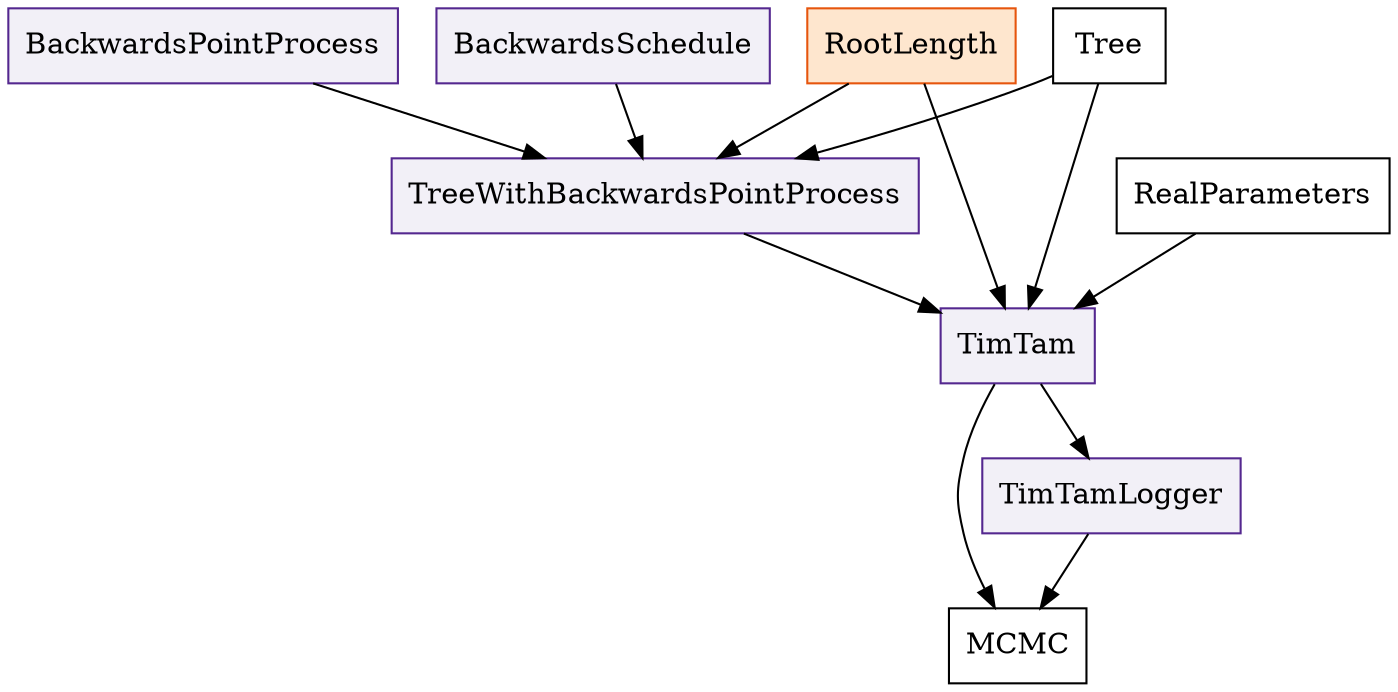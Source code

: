 /*
 Usage
 -----
 $ dot example-dag.dot -Tpng -o example-dag.png
*/
digraph G {
  TimTam [shape=box,
          style=filled,
          color="#54278f",
          fillcolor="#f2f0f7"];
  TimTamLogger [shape=box,
                style=filled,
                color="#54278f",
                fillcolor="#f2f0f7"];
  TreeWithBackwardsPointProcess [shape=box,
                                 style=filled,
                                 color="#54278f",
                                 fillcolor="#f2f0f7"];
  BackwardsPointProcess [shape=box,
                         style=filled,
                         color="#54278f",
                         fillcolor="#f2f0f7"];
  BackwardsSchedule [shape=box,
                     style=filled,
                     color="#54278f",
                     fillcolor="#f2f0f7"];
  RootLength [shape=box,
              style=filled,
              color="#e6550d",
              fillcolor="#fee6ce"];
  Tree [shape=box];
  RealParameters [shape=box];
  MCMC [shape=box];

  RootLength -> TimTam;
  RootLength -> TreeWithBackwardsPointProcess;
  BackwardsPointProcess -> TreeWithBackwardsPointProcess;
  BackwardsSchedule -> TreeWithBackwardsPointProcess;
  TreeWithBackwardsPointProcess -> TimTam;
  RealParameters -> TimTam;
  Tree -> TreeWithBackwardsPointProcess;
  Tree -> TimTam;
  TimTam -> MCMC;

  TimTam -> TimTamLogger;
  TimTamLogger -> MCMC;
}
